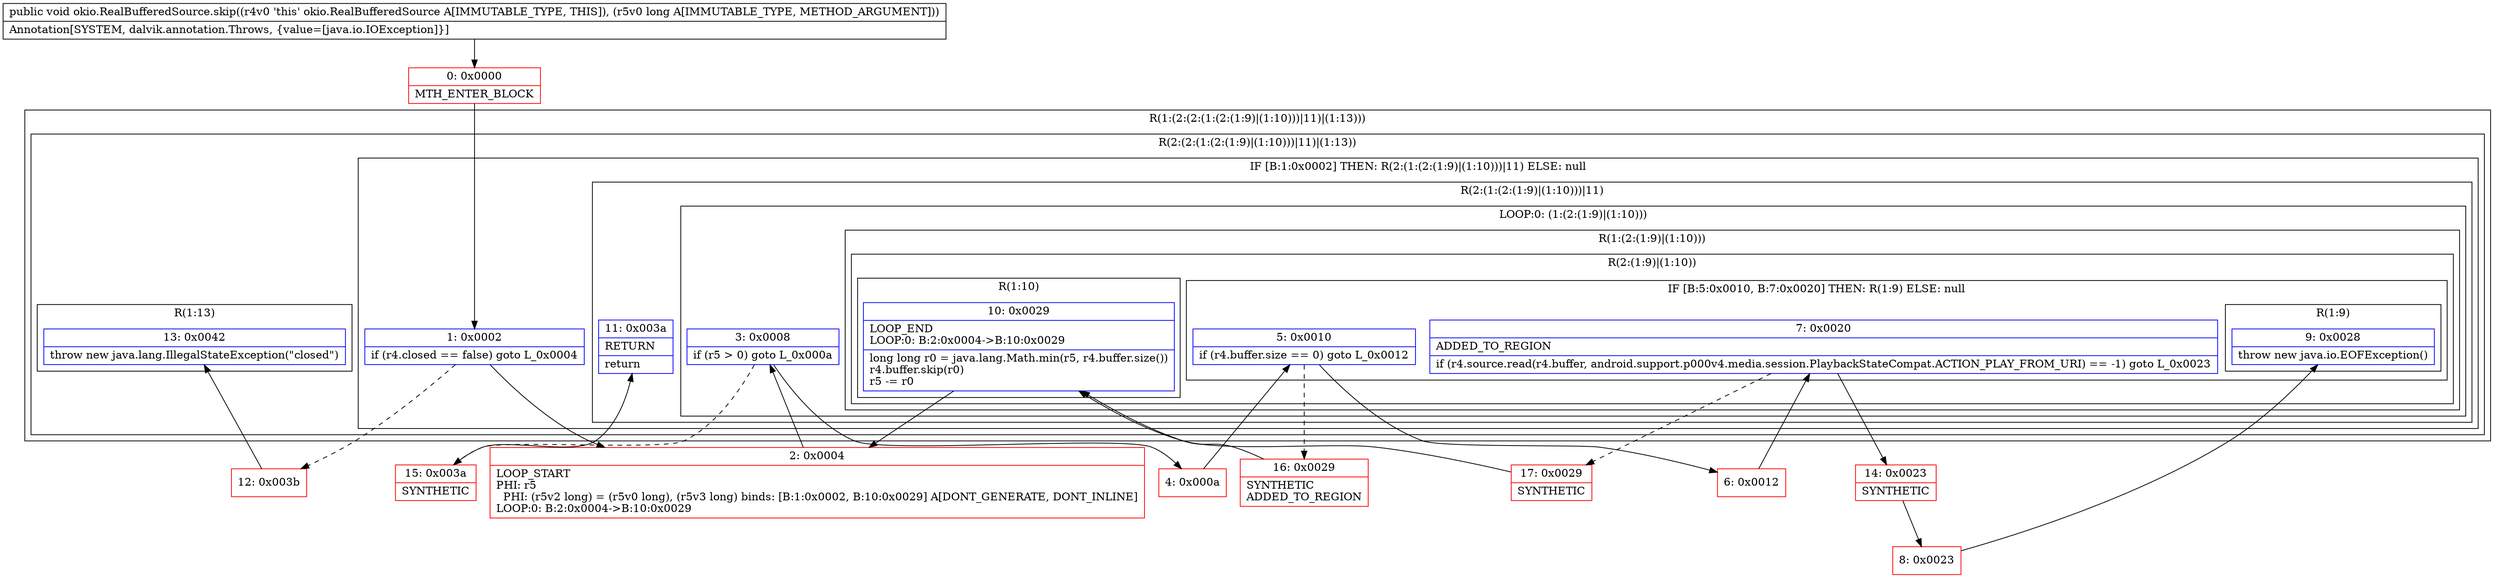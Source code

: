 digraph "CFG forokio.RealBufferedSource.skip(J)V" {
subgraph cluster_Region_2138285204 {
label = "R(1:(2:(2:(1:(2:(1:9)|(1:10)))|11)|(1:13)))";
node [shape=record,color=blue];
subgraph cluster_Region_1411867277 {
label = "R(2:(2:(1:(2:(1:9)|(1:10)))|11)|(1:13))";
node [shape=record,color=blue];
subgraph cluster_IfRegion_381932563 {
label = "IF [B:1:0x0002] THEN: R(2:(1:(2:(1:9)|(1:10)))|11) ELSE: null";
node [shape=record,color=blue];
Node_1 [shape=record,label="{1\:\ 0x0002|if (r4.closed == false) goto L_0x0004\l}"];
subgraph cluster_Region_2124864847 {
label = "R(2:(1:(2:(1:9)|(1:10)))|11)";
node [shape=record,color=blue];
subgraph cluster_LoopRegion_479428875 {
label = "LOOP:0: (1:(2:(1:9)|(1:10)))";
node [shape=record,color=blue];
Node_3 [shape=record,label="{3\:\ 0x0008|if (r5 \> 0) goto L_0x000a\l}"];
subgraph cluster_Region_1934605086 {
label = "R(1:(2:(1:9)|(1:10)))";
node [shape=record,color=blue];
subgraph cluster_Region_2065992232 {
label = "R(2:(1:9)|(1:10))";
node [shape=record,color=blue];
subgraph cluster_IfRegion_857767078 {
label = "IF [B:5:0x0010, B:7:0x0020] THEN: R(1:9) ELSE: null";
node [shape=record,color=blue];
Node_5 [shape=record,label="{5\:\ 0x0010|if (r4.buffer.size == 0) goto L_0x0012\l}"];
Node_7 [shape=record,label="{7\:\ 0x0020|ADDED_TO_REGION\l|if (r4.source.read(r4.buffer, android.support.p000v4.media.session.PlaybackStateCompat.ACTION_PLAY_FROM_URI) == \-1) goto L_0x0023\l}"];
subgraph cluster_Region_859514896 {
label = "R(1:9)";
node [shape=record,color=blue];
Node_9 [shape=record,label="{9\:\ 0x0028|throw new java.io.EOFException()\l}"];
}
}
subgraph cluster_Region_261598698 {
label = "R(1:10)";
node [shape=record,color=blue];
Node_10 [shape=record,label="{10\:\ 0x0029|LOOP_END\lLOOP:0: B:2:0x0004\-\>B:10:0x0029\l|long long r0 = java.lang.Math.min(r5, r4.buffer.size())\lr4.buffer.skip(r0)\lr5 \-= r0\l}"];
}
}
}
}
Node_11 [shape=record,label="{11\:\ 0x003a|RETURN\l|return\l}"];
}
}
subgraph cluster_Region_1025700386 {
label = "R(1:13)";
node [shape=record,color=blue];
Node_13 [shape=record,label="{13\:\ 0x0042|throw new java.lang.IllegalStateException(\"closed\")\l}"];
}
}
}
Node_0 [shape=record,color=red,label="{0\:\ 0x0000|MTH_ENTER_BLOCK\l}"];
Node_2 [shape=record,color=red,label="{2\:\ 0x0004|LOOP_START\lPHI: r5 \l  PHI: (r5v2 long) = (r5v0 long), (r5v3 long) binds: [B:1:0x0002, B:10:0x0029] A[DONT_GENERATE, DONT_INLINE]\lLOOP:0: B:2:0x0004\-\>B:10:0x0029\l}"];
Node_4 [shape=record,color=red,label="{4\:\ 0x000a}"];
Node_6 [shape=record,color=red,label="{6\:\ 0x0012}"];
Node_8 [shape=record,color=red,label="{8\:\ 0x0023}"];
Node_12 [shape=record,color=red,label="{12\:\ 0x003b}"];
Node_14 [shape=record,color=red,label="{14\:\ 0x0023|SYNTHETIC\l}"];
Node_15 [shape=record,color=red,label="{15\:\ 0x003a|SYNTHETIC\l}"];
Node_16 [shape=record,color=red,label="{16\:\ 0x0029|SYNTHETIC\lADDED_TO_REGION\l}"];
Node_17 [shape=record,color=red,label="{17\:\ 0x0029|SYNTHETIC\l}"];
MethodNode[shape=record,label="{public void okio.RealBufferedSource.skip((r4v0 'this' okio.RealBufferedSource A[IMMUTABLE_TYPE, THIS]), (r5v0 long A[IMMUTABLE_TYPE, METHOD_ARGUMENT]))  | Annotation[SYSTEM, dalvik.annotation.Throws, \{value=[java.io.IOException]\}]\l}"];
MethodNode -> Node_0;
Node_1 -> Node_2;
Node_1 -> Node_12[style=dashed];
Node_3 -> Node_4;
Node_3 -> Node_15[style=dashed];
Node_5 -> Node_6;
Node_5 -> Node_16[style=dashed];
Node_7 -> Node_14;
Node_7 -> Node_17[style=dashed];
Node_10 -> Node_2;
Node_0 -> Node_1;
Node_2 -> Node_3;
Node_4 -> Node_5;
Node_6 -> Node_7;
Node_8 -> Node_9;
Node_12 -> Node_13;
Node_14 -> Node_8;
Node_15 -> Node_11;
Node_16 -> Node_10;
Node_17 -> Node_10;
}

